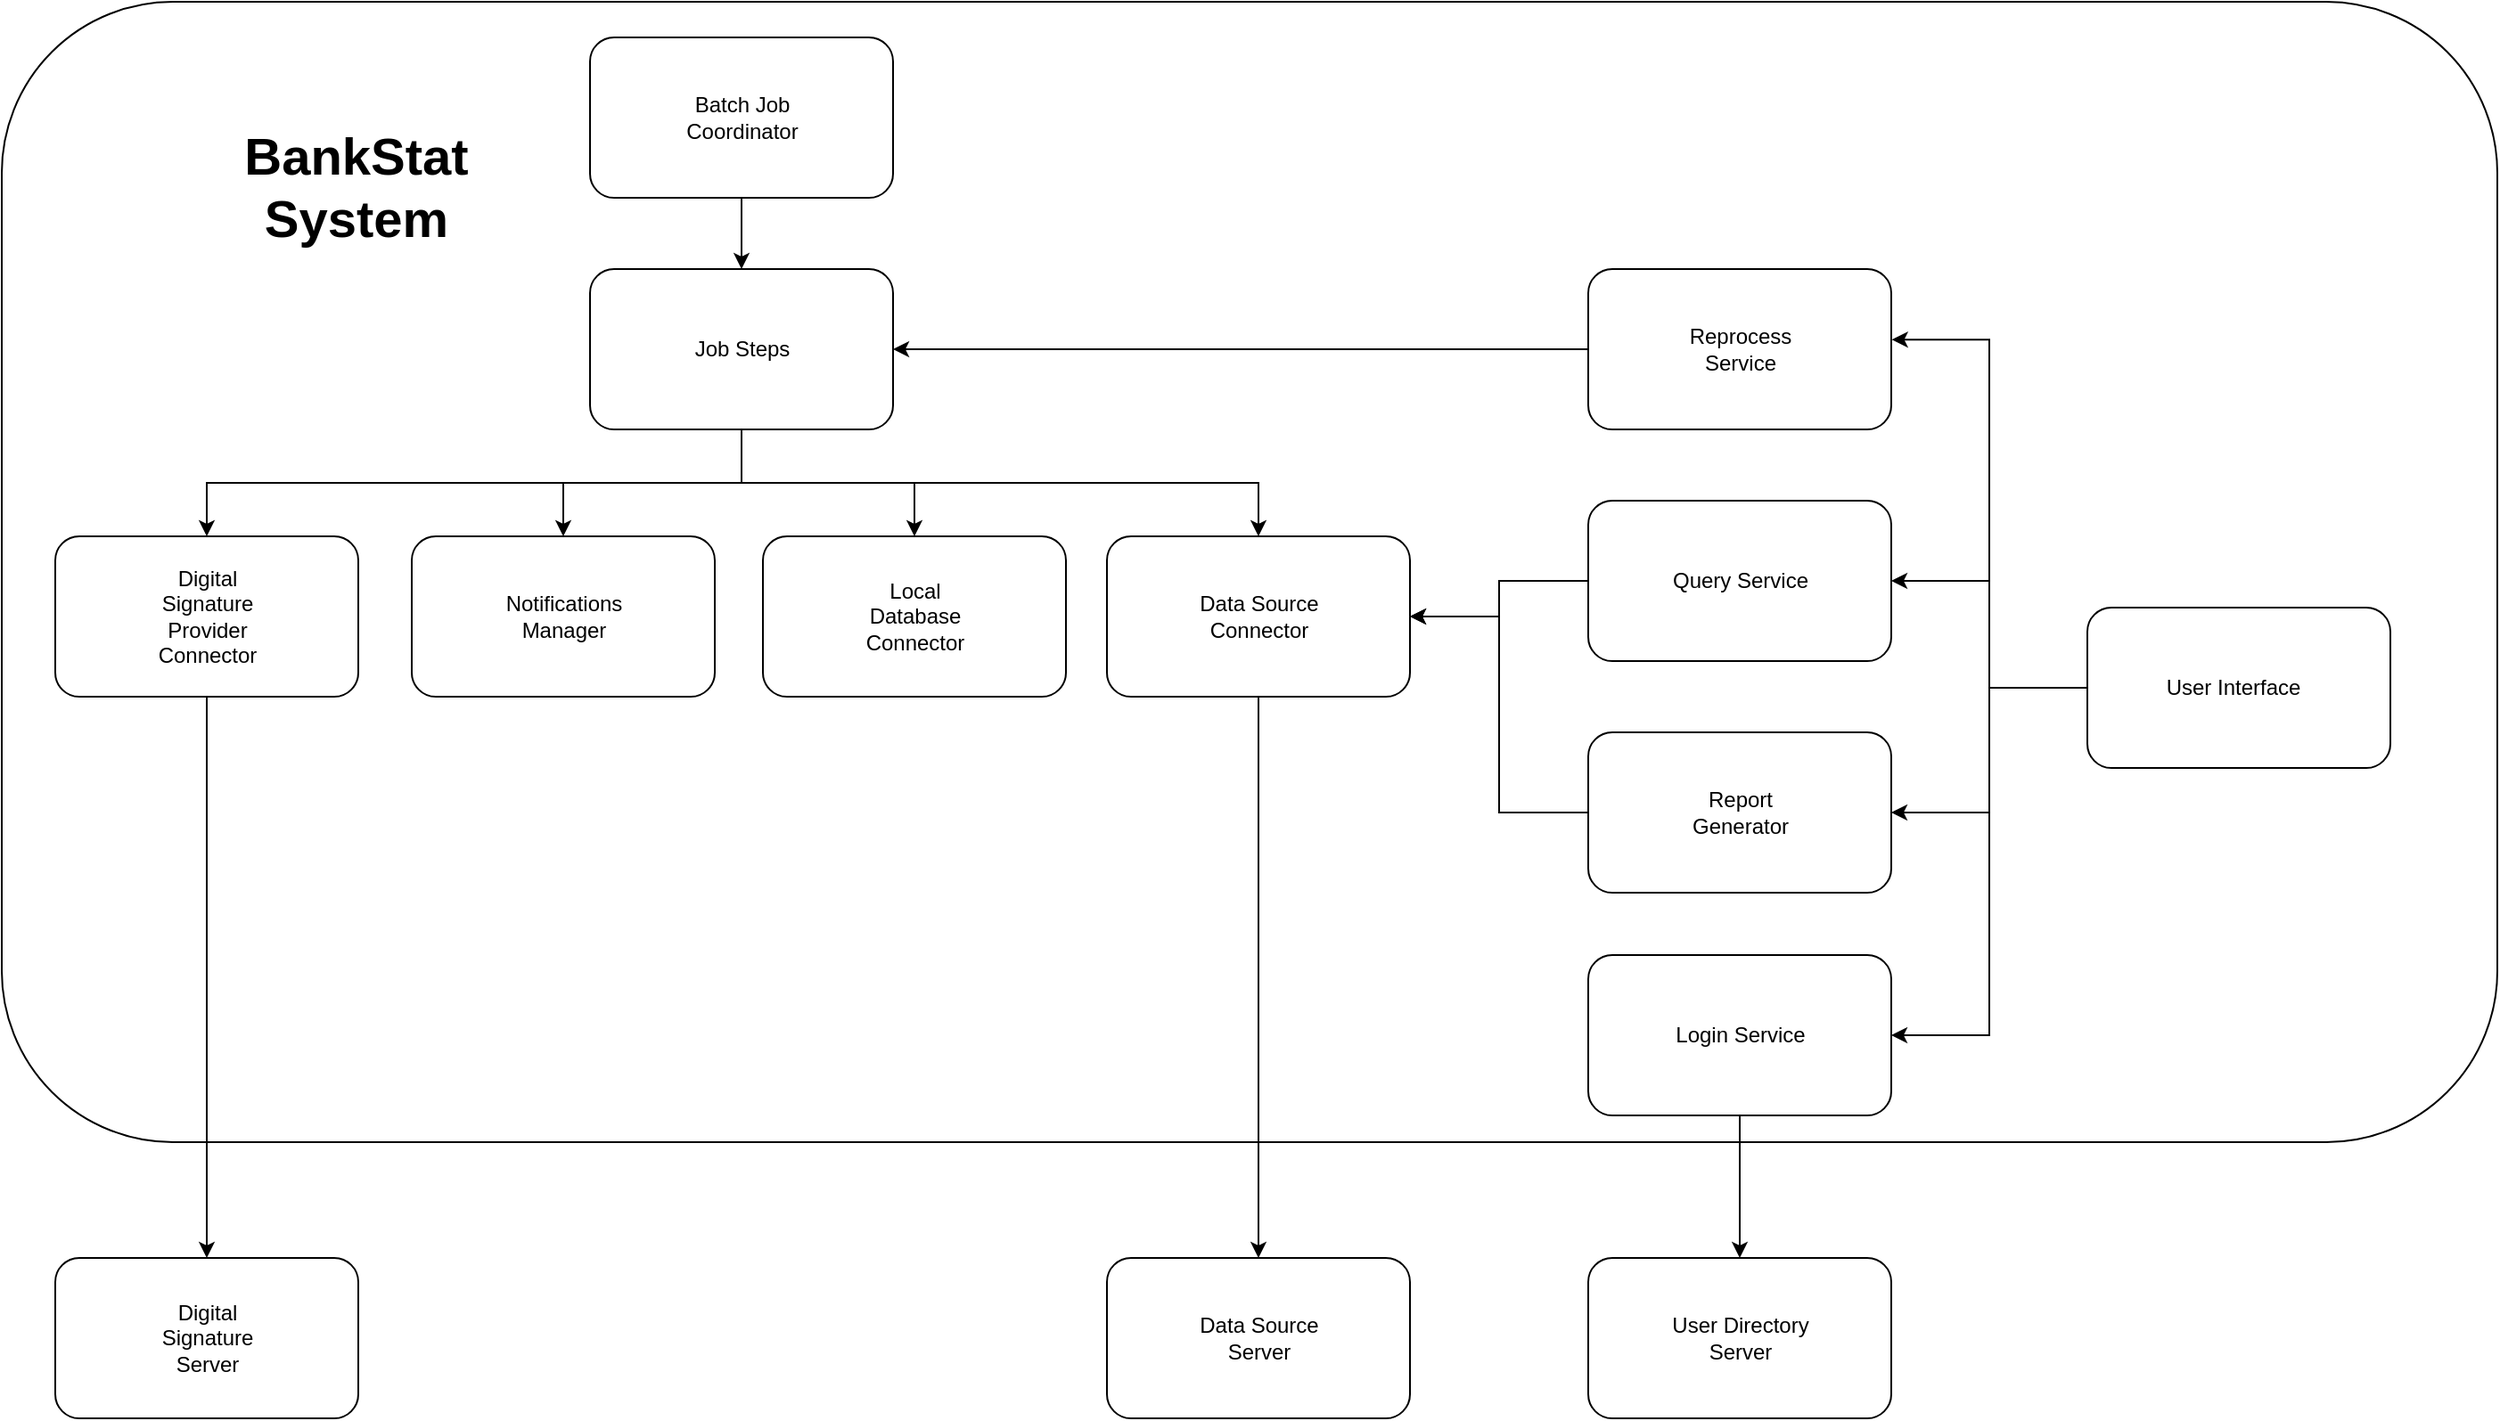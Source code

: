 <mxfile version="24.4.10" type="github">
  <diagram name="第 1 页" id="QO-yRRX4etxg2OLbIyc4">
    <mxGraphModel dx="1423" dy="824" grid="1" gridSize="10" guides="1" tooltips="1" connect="1" arrows="1" fold="1" page="1" pageScale="1" pageWidth="827" pageHeight="1169" math="0" shadow="0">
      <root>
        <mxCell id="0" />
        <mxCell id="1" parent="0" />
        <mxCell id="2hJYjnkSY_i1DHbf2jPi-93" value="" style="group" vertex="1" connectable="0" parent="1">
          <mxGeometry x="260" y="20" width="1370" height="770" as="geometry" />
        </mxCell>
        <mxCell id="2hJYjnkSY_i1DHbf2jPi-94" value="" style="rounded=1;whiteSpace=wrap;html=1;" vertex="1" parent="2hJYjnkSY_i1DHbf2jPi-93">
          <mxGeometry x="-30" y="-20" width="1400" height="640" as="geometry" />
        </mxCell>
        <mxCell id="2hJYjnkSY_i1DHbf2jPi-68" value="" style="group" vertex="1" connectable="0" parent="2hJYjnkSY_i1DHbf2jPi-93">
          <mxGeometry x="860" y="685" width="170" height="90" as="geometry" />
        </mxCell>
        <mxCell id="2hJYjnkSY_i1DHbf2jPi-69" value="" style="rounded=1;whiteSpace=wrap;html=1;" vertex="1" parent="2hJYjnkSY_i1DHbf2jPi-68">
          <mxGeometry width="170" height="90" as="geometry" />
        </mxCell>
        <mxCell id="2hJYjnkSY_i1DHbf2jPi-70" value="User Directory Server" style="text;html=1;align=center;verticalAlign=middle;whiteSpace=wrap;rounded=0;" vertex="1" parent="2hJYjnkSY_i1DHbf2jPi-68">
          <mxGeometry x="42.5" y="22.5" width="85" height="45" as="geometry" />
        </mxCell>
        <mxCell id="2hJYjnkSY_i1DHbf2jPi-75" value="" style="group" vertex="1" connectable="0" parent="2hJYjnkSY_i1DHbf2jPi-93">
          <mxGeometry y="685" width="170" height="90" as="geometry" />
        </mxCell>
        <mxCell id="2hJYjnkSY_i1DHbf2jPi-76" value="" style="rounded=1;whiteSpace=wrap;html=1;" vertex="1" parent="2hJYjnkSY_i1DHbf2jPi-75">
          <mxGeometry width="170" height="90" as="geometry" />
        </mxCell>
        <mxCell id="2hJYjnkSY_i1DHbf2jPi-77" value="Digital Signature&lt;div&gt;Server&lt;/div&gt;" style="text;html=1;align=center;verticalAlign=middle;whiteSpace=wrap;rounded=0;" vertex="1" parent="2hJYjnkSY_i1DHbf2jPi-75">
          <mxGeometry x="42.5" y="22.5" width="85" height="45" as="geometry" />
        </mxCell>
        <mxCell id="2hJYjnkSY_i1DHbf2jPi-78" style="edgeStyle=orthogonalEdgeStyle;rounded=0;orthogonalLoop=1;jettySize=auto;html=1;exitX=0.5;exitY=1;exitDx=0;exitDy=0;" edge="1" parent="2hJYjnkSY_i1DHbf2jPi-93" source="7kE2tY7jgJx2WLP6qvL9-17" target="2hJYjnkSY_i1DHbf2jPi-76">
          <mxGeometry relative="1" as="geometry" />
        </mxCell>
        <mxCell id="2hJYjnkSY_i1DHbf2jPi-79" value="" style="group" vertex="1" connectable="0" parent="2hJYjnkSY_i1DHbf2jPi-93">
          <mxGeometry x="590" y="685" width="170" height="90" as="geometry" />
        </mxCell>
        <mxCell id="2hJYjnkSY_i1DHbf2jPi-80" value="" style="rounded=1;whiteSpace=wrap;html=1;" vertex="1" parent="2hJYjnkSY_i1DHbf2jPi-79">
          <mxGeometry width="170" height="90" as="geometry" />
        </mxCell>
        <mxCell id="2hJYjnkSY_i1DHbf2jPi-81" value="Data Source Server" style="text;html=1;align=center;verticalAlign=middle;whiteSpace=wrap;rounded=0;" vertex="1" parent="2hJYjnkSY_i1DHbf2jPi-79">
          <mxGeometry x="42.5" y="22.5" width="85" height="45" as="geometry" />
        </mxCell>
        <mxCell id="2hJYjnkSY_i1DHbf2jPi-36" value="" style="group" vertex="1" connectable="0" parent="2hJYjnkSY_i1DHbf2jPi-93">
          <mxGeometry x="1140" y="320" width="170" height="90" as="geometry" />
        </mxCell>
        <mxCell id="2hJYjnkSY_i1DHbf2jPi-37" value="" style="rounded=1;whiteSpace=wrap;html=1;" vertex="1" parent="2hJYjnkSY_i1DHbf2jPi-36">
          <mxGeometry width="170" height="90" as="geometry" />
        </mxCell>
        <mxCell id="2hJYjnkSY_i1DHbf2jPi-38" value="User Interface" style="text;html=1;align=center;verticalAlign=middle;whiteSpace=wrap;rounded=0;" vertex="1" parent="2hJYjnkSY_i1DHbf2jPi-36">
          <mxGeometry x="42.5" y="22.5" width="77.5" height="45" as="geometry" />
        </mxCell>
        <mxCell id="2hJYjnkSY_i1DHbf2jPi-40" value="" style="group" vertex="1" connectable="0" parent="2hJYjnkSY_i1DHbf2jPi-93">
          <mxGeometry x="860" y="130" width="170" height="90" as="geometry" />
        </mxCell>
        <mxCell id="2hJYjnkSY_i1DHbf2jPi-41" value="" style="rounded=1;whiteSpace=wrap;html=1;" vertex="1" parent="2hJYjnkSY_i1DHbf2jPi-40">
          <mxGeometry width="170" height="90" as="geometry" />
        </mxCell>
        <mxCell id="2hJYjnkSY_i1DHbf2jPi-42" value="Reprocess Service" style="text;html=1;align=center;verticalAlign=middle;whiteSpace=wrap;rounded=0;" vertex="1" parent="2hJYjnkSY_i1DHbf2jPi-40">
          <mxGeometry x="42.5" y="22.5" width="85" height="45" as="geometry" />
        </mxCell>
        <mxCell id="2hJYjnkSY_i1DHbf2jPi-48" value="" style="group" vertex="1" connectable="0" parent="2hJYjnkSY_i1DHbf2jPi-93">
          <mxGeometry x="860" y="260" width="170" height="90" as="geometry" />
        </mxCell>
        <mxCell id="2hJYjnkSY_i1DHbf2jPi-49" value="" style="rounded=1;whiteSpace=wrap;html=1;" vertex="1" parent="2hJYjnkSY_i1DHbf2jPi-48">
          <mxGeometry width="170" height="90" as="geometry" />
        </mxCell>
        <mxCell id="2hJYjnkSY_i1DHbf2jPi-50" value="Query Service" style="text;html=1;align=center;verticalAlign=middle;whiteSpace=wrap;rounded=0;" vertex="1" parent="2hJYjnkSY_i1DHbf2jPi-48">
          <mxGeometry x="42.5" y="22.5" width="85" height="45" as="geometry" />
        </mxCell>
        <mxCell id="2hJYjnkSY_i1DHbf2jPi-51" value="" style="group" vertex="1" connectable="0" parent="2hJYjnkSY_i1DHbf2jPi-93">
          <mxGeometry x="860" y="515" width="170" height="90" as="geometry" />
        </mxCell>
        <mxCell id="2hJYjnkSY_i1DHbf2jPi-52" value="" style="rounded=1;whiteSpace=wrap;html=1;" vertex="1" parent="2hJYjnkSY_i1DHbf2jPi-51">
          <mxGeometry width="170" height="90" as="geometry" />
        </mxCell>
        <mxCell id="2hJYjnkSY_i1DHbf2jPi-53" value="Login Service" style="text;html=1;align=center;verticalAlign=middle;whiteSpace=wrap;rounded=0;" vertex="1" parent="2hJYjnkSY_i1DHbf2jPi-51">
          <mxGeometry x="42.5" y="22.5" width="85" height="45" as="geometry" />
        </mxCell>
        <mxCell id="2hJYjnkSY_i1DHbf2jPi-54" value="" style="group" vertex="1" connectable="0" parent="2hJYjnkSY_i1DHbf2jPi-93">
          <mxGeometry x="860" y="390" width="170" height="90" as="geometry" />
        </mxCell>
        <mxCell id="2hJYjnkSY_i1DHbf2jPi-55" value="" style="rounded=1;whiteSpace=wrap;html=1;" vertex="1" parent="2hJYjnkSY_i1DHbf2jPi-54">
          <mxGeometry width="170" height="90" as="geometry" />
        </mxCell>
        <mxCell id="2hJYjnkSY_i1DHbf2jPi-56" value="Report Generator" style="text;html=1;align=center;verticalAlign=middle;whiteSpace=wrap;rounded=0;" vertex="1" parent="2hJYjnkSY_i1DHbf2jPi-54">
          <mxGeometry x="42.5" y="22.5" width="85" height="45" as="geometry" />
        </mxCell>
        <mxCell id="7kE2tY7jgJx2WLP6qvL9-10" value="" style="group" parent="2hJYjnkSY_i1DHbf2jPi-93" vertex="1" connectable="0">
          <mxGeometry x="200" y="280" width="170" height="90" as="geometry" />
        </mxCell>
        <mxCell id="7kE2tY7jgJx2WLP6qvL9-11" value="" style="rounded=1;whiteSpace=wrap;html=1;" parent="7kE2tY7jgJx2WLP6qvL9-10" vertex="1">
          <mxGeometry width="170" height="90" as="geometry" />
        </mxCell>
        <mxCell id="7kE2tY7jgJx2WLP6qvL9-12" value="Notifications Manager" style="text;html=1;align=center;verticalAlign=middle;whiteSpace=wrap;rounded=0;" parent="7kE2tY7jgJx2WLP6qvL9-10" vertex="1">
          <mxGeometry x="42.5" y="22.5" width="85" height="45" as="geometry" />
        </mxCell>
        <mxCell id="7kE2tY7jgJx2WLP6qvL9-16" value="" style="group" parent="2hJYjnkSY_i1DHbf2jPi-93" vertex="1" connectable="0">
          <mxGeometry y="280" width="170" height="90" as="geometry" />
        </mxCell>
        <mxCell id="7kE2tY7jgJx2WLP6qvL9-17" value="" style="rounded=1;whiteSpace=wrap;html=1;" parent="7kE2tY7jgJx2WLP6qvL9-16" vertex="1">
          <mxGeometry width="170" height="90" as="geometry" />
        </mxCell>
        <mxCell id="7kE2tY7jgJx2WLP6qvL9-18" value="Digital Signature Provider Connector" style="text;html=1;align=center;verticalAlign=middle;whiteSpace=wrap;rounded=0;" parent="7kE2tY7jgJx2WLP6qvL9-16" vertex="1">
          <mxGeometry x="42.5" y="22.5" width="85" height="45" as="geometry" />
        </mxCell>
        <mxCell id="2hJYjnkSY_i1DHbf2jPi-2" style="edgeStyle=orthogonalEdgeStyle;rounded=0;orthogonalLoop=1;jettySize=auto;html=1;exitX=0.5;exitY=1;exitDx=0;exitDy=0;entryX=0.5;entryY=0;entryDx=0;entryDy=0;" edge="1" parent="2hJYjnkSY_i1DHbf2jPi-93" source="7kE2tY7jgJx2WLP6qvL9-8" target="7kE2tY7jgJx2WLP6qvL9-5">
          <mxGeometry relative="1" as="geometry" />
        </mxCell>
        <mxCell id="2hJYjnkSY_i1DHbf2jPi-3" style="edgeStyle=orthogonalEdgeStyle;rounded=0;orthogonalLoop=1;jettySize=auto;html=1;exitX=0.5;exitY=1;exitDx=0;exitDy=0;" edge="1" parent="2hJYjnkSY_i1DHbf2jPi-93" source="7kE2tY7jgJx2WLP6qvL9-8" target="7kE2tY7jgJx2WLP6qvL9-11">
          <mxGeometry relative="1" as="geometry" />
        </mxCell>
        <mxCell id="2hJYjnkSY_i1DHbf2jPi-4" style="edgeStyle=orthogonalEdgeStyle;rounded=0;orthogonalLoop=1;jettySize=auto;html=1;exitX=0.5;exitY=1;exitDx=0;exitDy=0;" edge="1" parent="2hJYjnkSY_i1DHbf2jPi-93" source="7kE2tY7jgJx2WLP6qvL9-8" target="7kE2tY7jgJx2WLP6qvL9-17">
          <mxGeometry relative="1" as="geometry" />
        </mxCell>
        <mxCell id="2hJYjnkSY_i1DHbf2jPi-83" value="" style="group" vertex="1" connectable="0" parent="2hJYjnkSY_i1DHbf2jPi-93">
          <mxGeometry x="590" y="280" width="170" height="90" as="geometry" />
        </mxCell>
        <mxCell id="2hJYjnkSY_i1DHbf2jPi-44" value="" style="rounded=1;whiteSpace=wrap;html=1;" vertex="1" parent="2hJYjnkSY_i1DHbf2jPi-83">
          <mxGeometry width="170" height="90" as="geometry" />
        </mxCell>
        <mxCell id="2hJYjnkSY_i1DHbf2jPi-45" value="Data Source Connector" style="text;html=1;align=center;verticalAlign=middle;whiteSpace=wrap;rounded=0;" vertex="1" parent="2hJYjnkSY_i1DHbf2jPi-83">
          <mxGeometry x="42.5" y="22.5" width="85" height="45" as="geometry" />
        </mxCell>
        <mxCell id="2hJYjnkSY_i1DHbf2jPi-84" style="edgeStyle=orthogonalEdgeStyle;rounded=0;orthogonalLoop=1;jettySize=auto;html=1;exitX=0.5;exitY=1;exitDx=0;exitDy=0;entryX=0.5;entryY=0;entryDx=0;entryDy=0;" edge="1" parent="2hJYjnkSY_i1DHbf2jPi-93" source="7kE2tY7jgJx2WLP6qvL9-8" target="2hJYjnkSY_i1DHbf2jPi-44">
          <mxGeometry relative="1" as="geometry" />
        </mxCell>
        <mxCell id="7kE2tY7jgJx2WLP6qvL9-1" value="" style="rounded=1;whiteSpace=wrap;html=1;" parent="2hJYjnkSY_i1DHbf2jPi-93" vertex="1">
          <mxGeometry x="300" width="170" height="90" as="geometry" />
        </mxCell>
        <mxCell id="7kE2tY7jgJx2WLP6qvL9-2" value="Batch Job Coordinator" style="text;html=1;align=center;verticalAlign=middle;whiteSpace=wrap;rounded=0;" parent="2hJYjnkSY_i1DHbf2jPi-93" vertex="1">
          <mxGeometry x="342.5" y="22.5" width="85" height="45" as="geometry" />
        </mxCell>
        <mxCell id="7kE2tY7jgJx2WLP6qvL9-7" value="" style="group" parent="2hJYjnkSY_i1DHbf2jPi-93" vertex="1" connectable="0">
          <mxGeometry x="300" y="130" width="170" height="90" as="geometry" />
        </mxCell>
        <mxCell id="7kE2tY7jgJx2WLP6qvL9-8" value="" style="rounded=1;whiteSpace=wrap;html=1;" parent="7kE2tY7jgJx2WLP6qvL9-7" vertex="1">
          <mxGeometry width="170" height="90" as="geometry" />
        </mxCell>
        <mxCell id="7kE2tY7jgJx2WLP6qvL9-9" value="Job Steps" style="text;html=1;align=center;verticalAlign=middle;whiteSpace=wrap;rounded=0;" parent="7kE2tY7jgJx2WLP6qvL9-7" vertex="1">
          <mxGeometry x="42.5" y="22.5" width="85" height="45" as="geometry" />
        </mxCell>
        <mxCell id="2hJYjnkSY_i1DHbf2jPi-1" style="edgeStyle=orthogonalEdgeStyle;rounded=0;orthogonalLoop=1;jettySize=auto;html=1;exitX=0.5;exitY=1;exitDx=0;exitDy=0;entryX=0.5;entryY=0;entryDx=0;entryDy=0;" edge="1" parent="2hJYjnkSY_i1DHbf2jPi-93" source="7kE2tY7jgJx2WLP6qvL9-1" target="7kE2tY7jgJx2WLP6qvL9-8">
          <mxGeometry relative="1" as="geometry" />
        </mxCell>
        <mxCell id="2hJYjnkSY_i1DHbf2jPi-85" style="edgeStyle=orthogonalEdgeStyle;rounded=0;orthogonalLoop=1;jettySize=auto;html=1;exitX=0;exitY=0.5;exitDx=0;exitDy=0;entryX=1.002;entryY=0.44;entryDx=0;entryDy=0;entryPerimeter=0;" edge="1" parent="2hJYjnkSY_i1DHbf2jPi-93" source="2hJYjnkSY_i1DHbf2jPi-37" target="2hJYjnkSY_i1DHbf2jPi-41">
          <mxGeometry relative="1" as="geometry" />
        </mxCell>
        <mxCell id="2hJYjnkSY_i1DHbf2jPi-86" style="edgeStyle=orthogonalEdgeStyle;rounded=0;orthogonalLoop=1;jettySize=auto;html=1;exitX=0;exitY=0.5;exitDx=0;exitDy=0;entryX=1;entryY=0.5;entryDx=0;entryDy=0;" edge="1" parent="2hJYjnkSY_i1DHbf2jPi-93" source="2hJYjnkSY_i1DHbf2jPi-37" target="2hJYjnkSY_i1DHbf2jPi-49">
          <mxGeometry relative="1" as="geometry" />
        </mxCell>
        <mxCell id="2hJYjnkSY_i1DHbf2jPi-87" style="edgeStyle=orthogonalEdgeStyle;rounded=0;orthogonalLoop=1;jettySize=auto;html=1;exitX=0;exitY=0.5;exitDx=0;exitDy=0;entryX=1;entryY=0.5;entryDx=0;entryDy=0;" edge="1" parent="2hJYjnkSY_i1DHbf2jPi-93" source="2hJYjnkSY_i1DHbf2jPi-37" target="2hJYjnkSY_i1DHbf2jPi-52">
          <mxGeometry relative="1" as="geometry" />
        </mxCell>
        <mxCell id="2hJYjnkSY_i1DHbf2jPi-88" style="edgeStyle=orthogonalEdgeStyle;rounded=0;orthogonalLoop=1;jettySize=auto;html=1;exitX=0;exitY=0.5;exitDx=0;exitDy=0;entryX=1;entryY=0.5;entryDx=0;entryDy=0;" edge="1" parent="2hJYjnkSY_i1DHbf2jPi-93" source="2hJYjnkSY_i1DHbf2jPi-37" target="2hJYjnkSY_i1DHbf2jPi-55">
          <mxGeometry relative="1" as="geometry" />
        </mxCell>
        <mxCell id="2hJYjnkSY_i1DHbf2jPi-89" style="edgeStyle=orthogonalEdgeStyle;rounded=0;orthogonalLoop=1;jettySize=auto;html=1;exitX=0;exitY=0.5;exitDx=0;exitDy=0;entryX=1;entryY=0.5;entryDx=0;entryDy=0;" edge="1" parent="2hJYjnkSY_i1DHbf2jPi-93" source="2hJYjnkSY_i1DHbf2jPi-41" target="7kE2tY7jgJx2WLP6qvL9-8">
          <mxGeometry relative="1" as="geometry" />
        </mxCell>
        <mxCell id="7kE2tY7jgJx2WLP6qvL9-4" value="" style="group" parent="2hJYjnkSY_i1DHbf2jPi-93" vertex="1" connectable="0">
          <mxGeometry x="397" y="280" width="170" height="90" as="geometry" />
        </mxCell>
        <mxCell id="7kE2tY7jgJx2WLP6qvL9-5" value="" style="rounded=1;whiteSpace=wrap;html=1;" parent="7kE2tY7jgJx2WLP6qvL9-4" vertex="1">
          <mxGeometry width="170" height="90" as="geometry" />
        </mxCell>
        <mxCell id="7kE2tY7jgJx2WLP6qvL9-6" value="Local Database Connector" style="text;html=1;align=center;verticalAlign=middle;whiteSpace=wrap;rounded=0;" parent="7kE2tY7jgJx2WLP6qvL9-4" vertex="1">
          <mxGeometry x="42.5" y="22.5" width="85" height="45" as="geometry" />
        </mxCell>
        <mxCell id="2hJYjnkSY_i1DHbf2jPi-90" style="edgeStyle=orthogonalEdgeStyle;rounded=0;orthogonalLoop=1;jettySize=auto;html=1;exitX=0;exitY=0.5;exitDx=0;exitDy=0;entryX=1;entryY=0.5;entryDx=0;entryDy=0;" edge="1" parent="2hJYjnkSY_i1DHbf2jPi-93" source="2hJYjnkSY_i1DHbf2jPi-49" target="2hJYjnkSY_i1DHbf2jPi-44">
          <mxGeometry relative="1" as="geometry" />
        </mxCell>
        <mxCell id="2hJYjnkSY_i1DHbf2jPi-91" style="edgeStyle=orthogonalEdgeStyle;rounded=0;orthogonalLoop=1;jettySize=auto;html=1;exitX=0;exitY=0.5;exitDx=0;exitDy=0;entryX=1;entryY=0.5;entryDx=0;entryDy=0;" edge="1" parent="2hJYjnkSY_i1DHbf2jPi-93" source="2hJYjnkSY_i1DHbf2jPi-55" target="2hJYjnkSY_i1DHbf2jPi-44">
          <mxGeometry relative="1" as="geometry" />
        </mxCell>
        <mxCell id="2hJYjnkSY_i1DHbf2jPi-92" style="edgeStyle=orthogonalEdgeStyle;rounded=0;orthogonalLoop=1;jettySize=auto;html=1;exitX=0.5;exitY=1;exitDx=0;exitDy=0;entryX=0.5;entryY=0;entryDx=0;entryDy=0;" edge="1" parent="2hJYjnkSY_i1DHbf2jPi-93" source="2hJYjnkSY_i1DHbf2jPi-44" target="2hJYjnkSY_i1DHbf2jPi-80">
          <mxGeometry relative="1" as="geometry" />
        </mxCell>
        <mxCell id="2hJYjnkSY_i1DHbf2jPi-95" style="edgeStyle=orthogonalEdgeStyle;rounded=0;orthogonalLoop=1;jettySize=auto;html=1;exitX=0.5;exitY=1;exitDx=0;exitDy=0;entryX=0.5;entryY=0;entryDx=0;entryDy=0;" edge="1" parent="2hJYjnkSY_i1DHbf2jPi-93" source="2hJYjnkSY_i1DHbf2jPi-52" target="2hJYjnkSY_i1DHbf2jPi-69">
          <mxGeometry relative="1" as="geometry" />
        </mxCell>
        <mxCell id="2hJYjnkSY_i1DHbf2jPi-96" value="&lt;b&gt;&lt;font style=&quot;font-size: 29px;&quot;&gt;BankStat System&lt;/font&gt;&lt;/b&gt;" style="text;html=1;align=center;verticalAlign=middle;whiteSpace=wrap;rounded=0;" vertex="1" parent="2hJYjnkSY_i1DHbf2jPi-93">
          <mxGeometry x="68" y="38" width="202" height="92" as="geometry" />
        </mxCell>
      </root>
    </mxGraphModel>
  </diagram>
</mxfile>

